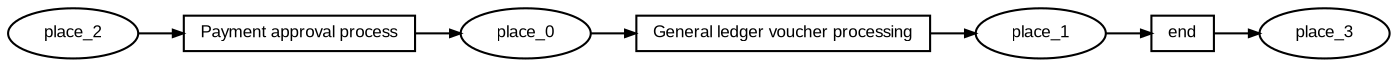 digraph G {ranksep=".3"; fontsize="8"; remincross=true; margin="0.0,0.0"; fontname="Arial";rankdir="LR"; 
edge [arrowsize="0.5"];
node [height=".2",width=".2",fontname="Arial",fontsize="8"];
t0 [shape="box",label="Payment approval process"];
t1 [shape="box",label="end"];
t2 [shape="box",label="General ledger voucher processing\n"];
p0 [shape="oval",label="place_3"];
p1 [shape="oval",label="place_2"];
p2 [shape="oval",label="place_1"];
p3 [shape="oval",label="place_0"];
p1 -> t0[label=""];
t1 -> p0[label=""];
p3 -> t2[label=""];
t0 -> p3[label=""];
t2 -> p2[label=""];
p2 -> t1[label=""];
}
